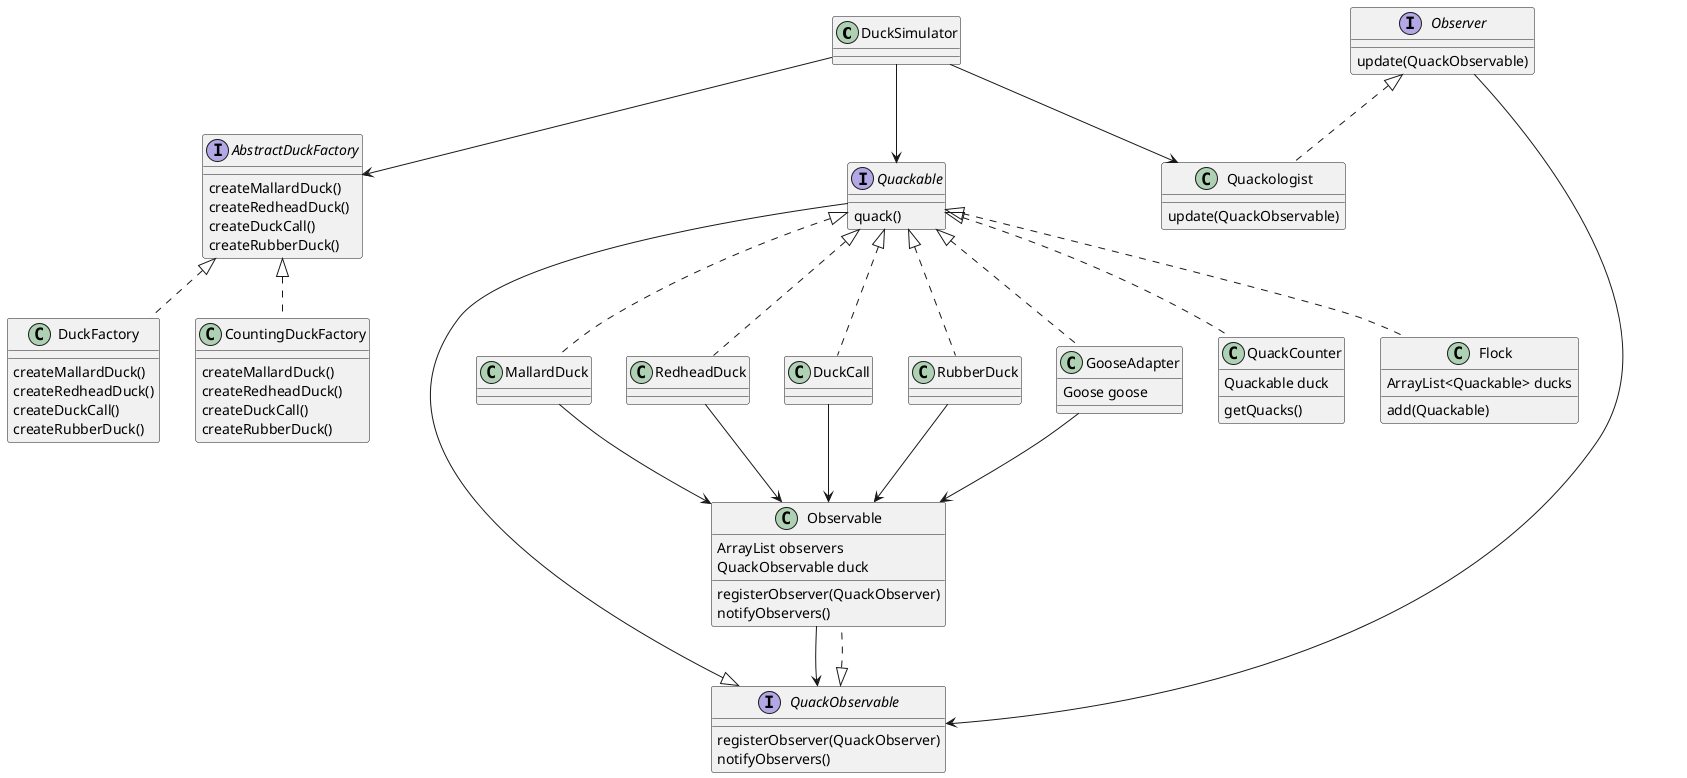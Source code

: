 @startuml
class DuckSimulator{}

interface AbstractDuckFactory{
    createMallardDuck()
    createRedheadDuck()
    createDuckCall()
    createRubberDuck()
}

class DuckFactory{
    createMallardDuck()
    createRedheadDuck()
    createDuckCall()
    createRubberDuck()
}

class CountingDuckFactory{
    createMallardDuck()
    createRedheadDuck()
    createDuckCall()
    createRubberDuck()
}

AbstractDuckFactory <|.. DuckFactory
AbstractDuckFactory <|.. CountingDuckFactory

interface QuackObservable{
    registerObserver(QuackObserver)
    notifyObservers()
}

class Observable{
    ArrayList observers
    QuackObservable duck

    registerObserver(QuackObserver)
    notifyObservers()
}

QuackObservable <|.. Observable
Observable --> QuackObservable

interface Quackable{
    quack()
}
QuackObservable <|-- Quackable

class MallardDuck{}
class RedheadDuck{}
class DuckCall{}
class RubberDuck{}

Quackable <|.. MallardDuck
Quackable <|.. RedheadDuck
Quackable <|.. DuckCall
Quackable <|.. RubberDuck
MallardDuck --> Observable
RedheadDuck --> Observable
DuckCall --> Observable
RubberDuck --> Observable

class GooseAdapter{
    Goose goose
}
Quackable <|.. GooseAdapter
GooseAdapter --> Observable

class QuackCounter{
    Quackable duck

    getQuacks()
}

Quackable <|.. QuackCounter

class Flock{
    ArrayList<Quackable> ducks

    add(Quackable)
}

Quackable <|.. Flock

interface Observer{
    update(QuackObservable)
}

class Quackologist{
    update(QuackObservable)
}

Observer <|.. Quackologist
Observer --> QuackObservable

DuckSimulator --> AbstractDuckFactory
DuckSimulator --> Quackable
DuckSimulator --> Quackologist
@enduml